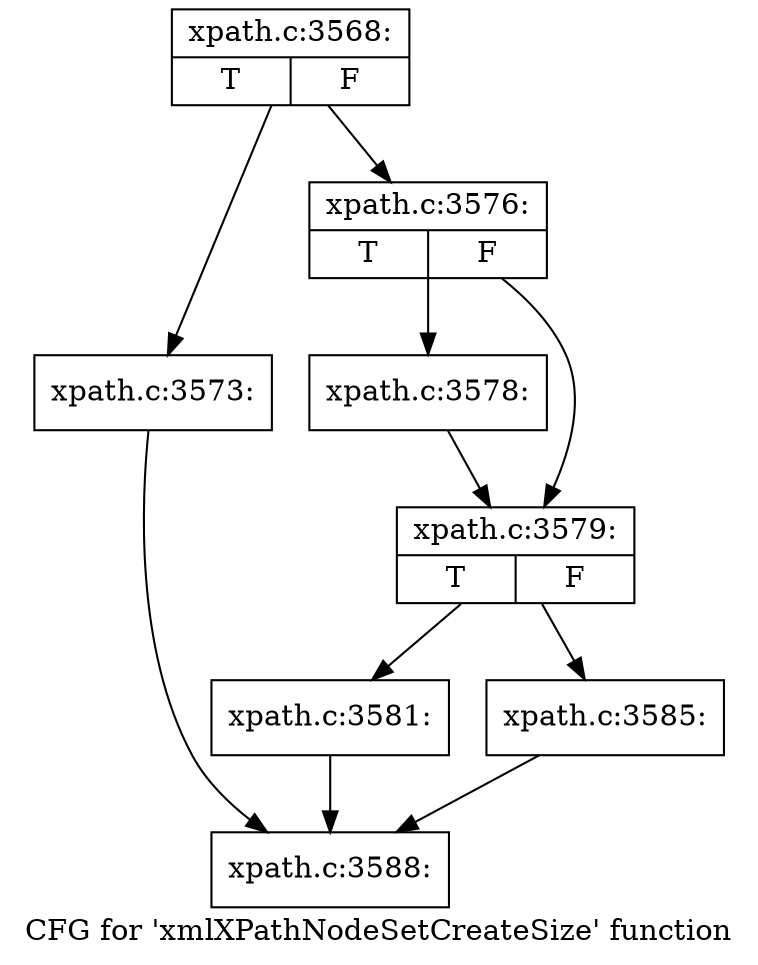 digraph "CFG for 'xmlXPathNodeSetCreateSize' function" {
	label="CFG for 'xmlXPathNodeSetCreateSize' function";

	Node0x501d650 [shape=record,label="{xpath.c:3568:|{<s0>T|<s1>F}}"];
	Node0x501d650 -> Node0x501daa0;
	Node0x501d650 -> Node0x501daf0;
	Node0x501daa0 [shape=record,label="{xpath.c:3573:}"];
	Node0x501daa0 -> Node0x5023f10;
	Node0x501daf0 [shape=record,label="{xpath.c:3576:|{<s0>T|<s1>F}}"];
	Node0x501daf0 -> Node0x502d9d0;
	Node0x501daf0 -> Node0x502da20;
	Node0x502d9d0 [shape=record,label="{xpath.c:3578:}"];
	Node0x502d9d0 -> Node0x502da20;
	Node0x502da20 [shape=record,label="{xpath.c:3579:|{<s0>T|<s1>F}}"];
	Node0x502da20 -> Node0x502e360;
	Node0x502da20 -> Node0x502e3b0;
	Node0x502e360 [shape=record,label="{xpath.c:3581:}"];
	Node0x502e360 -> Node0x5023f10;
	Node0x502e3b0 [shape=record,label="{xpath.c:3585:}"];
	Node0x502e3b0 -> Node0x5023f10;
	Node0x5023f10 [shape=record,label="{xpath.c:3588:}"];
}
